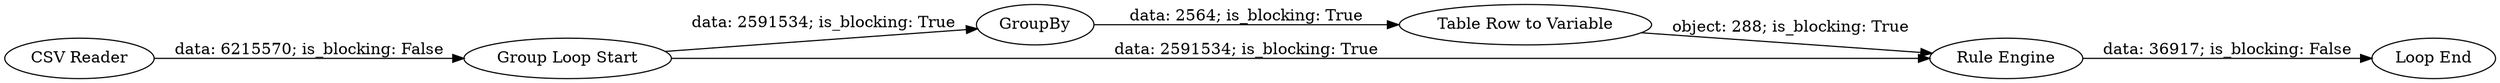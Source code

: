 digraph {
	"-8922760263736056352_3" [label=GroupBy]
	"-8922760263736056352_4" [label="Table Row to Variable"]
	"-8922760263736056352_1" [label="CSV Reader"]
	"-8922760263736056352_5" [label="Loop End"]
	"-8922760263736056352_2" [label="Group Loop Start"]
	"-8922760263736056352_6" [label="Rule Engine"]
	"-8922760263736056352_2" -> "-8922760263736056352_6" [label="data: 2591534; is_blocking: True"]
	"-8922760263736056352_4" -> "-8922760263736056352_6" [label="object: 288; is_blocking: True"]
	"-8922760263736056352_6" -> "-8922760263736056352_5" [label="data: 36917; is_blocking: False"]
	"-8922760263736056352_3" -> "-8922760263736056352_4" [label="data: 2564; is_blocking: True"]
	"-8922760263736056352_1" -> "-8922760263736056352_2" [label="data: 6215570; is_blocking: False"]
	"-8922760263736056352_2" -> "-8922760263736056352_3" [label="data: 2591534; is_blocking: True"]
	rankdir=LR
}
